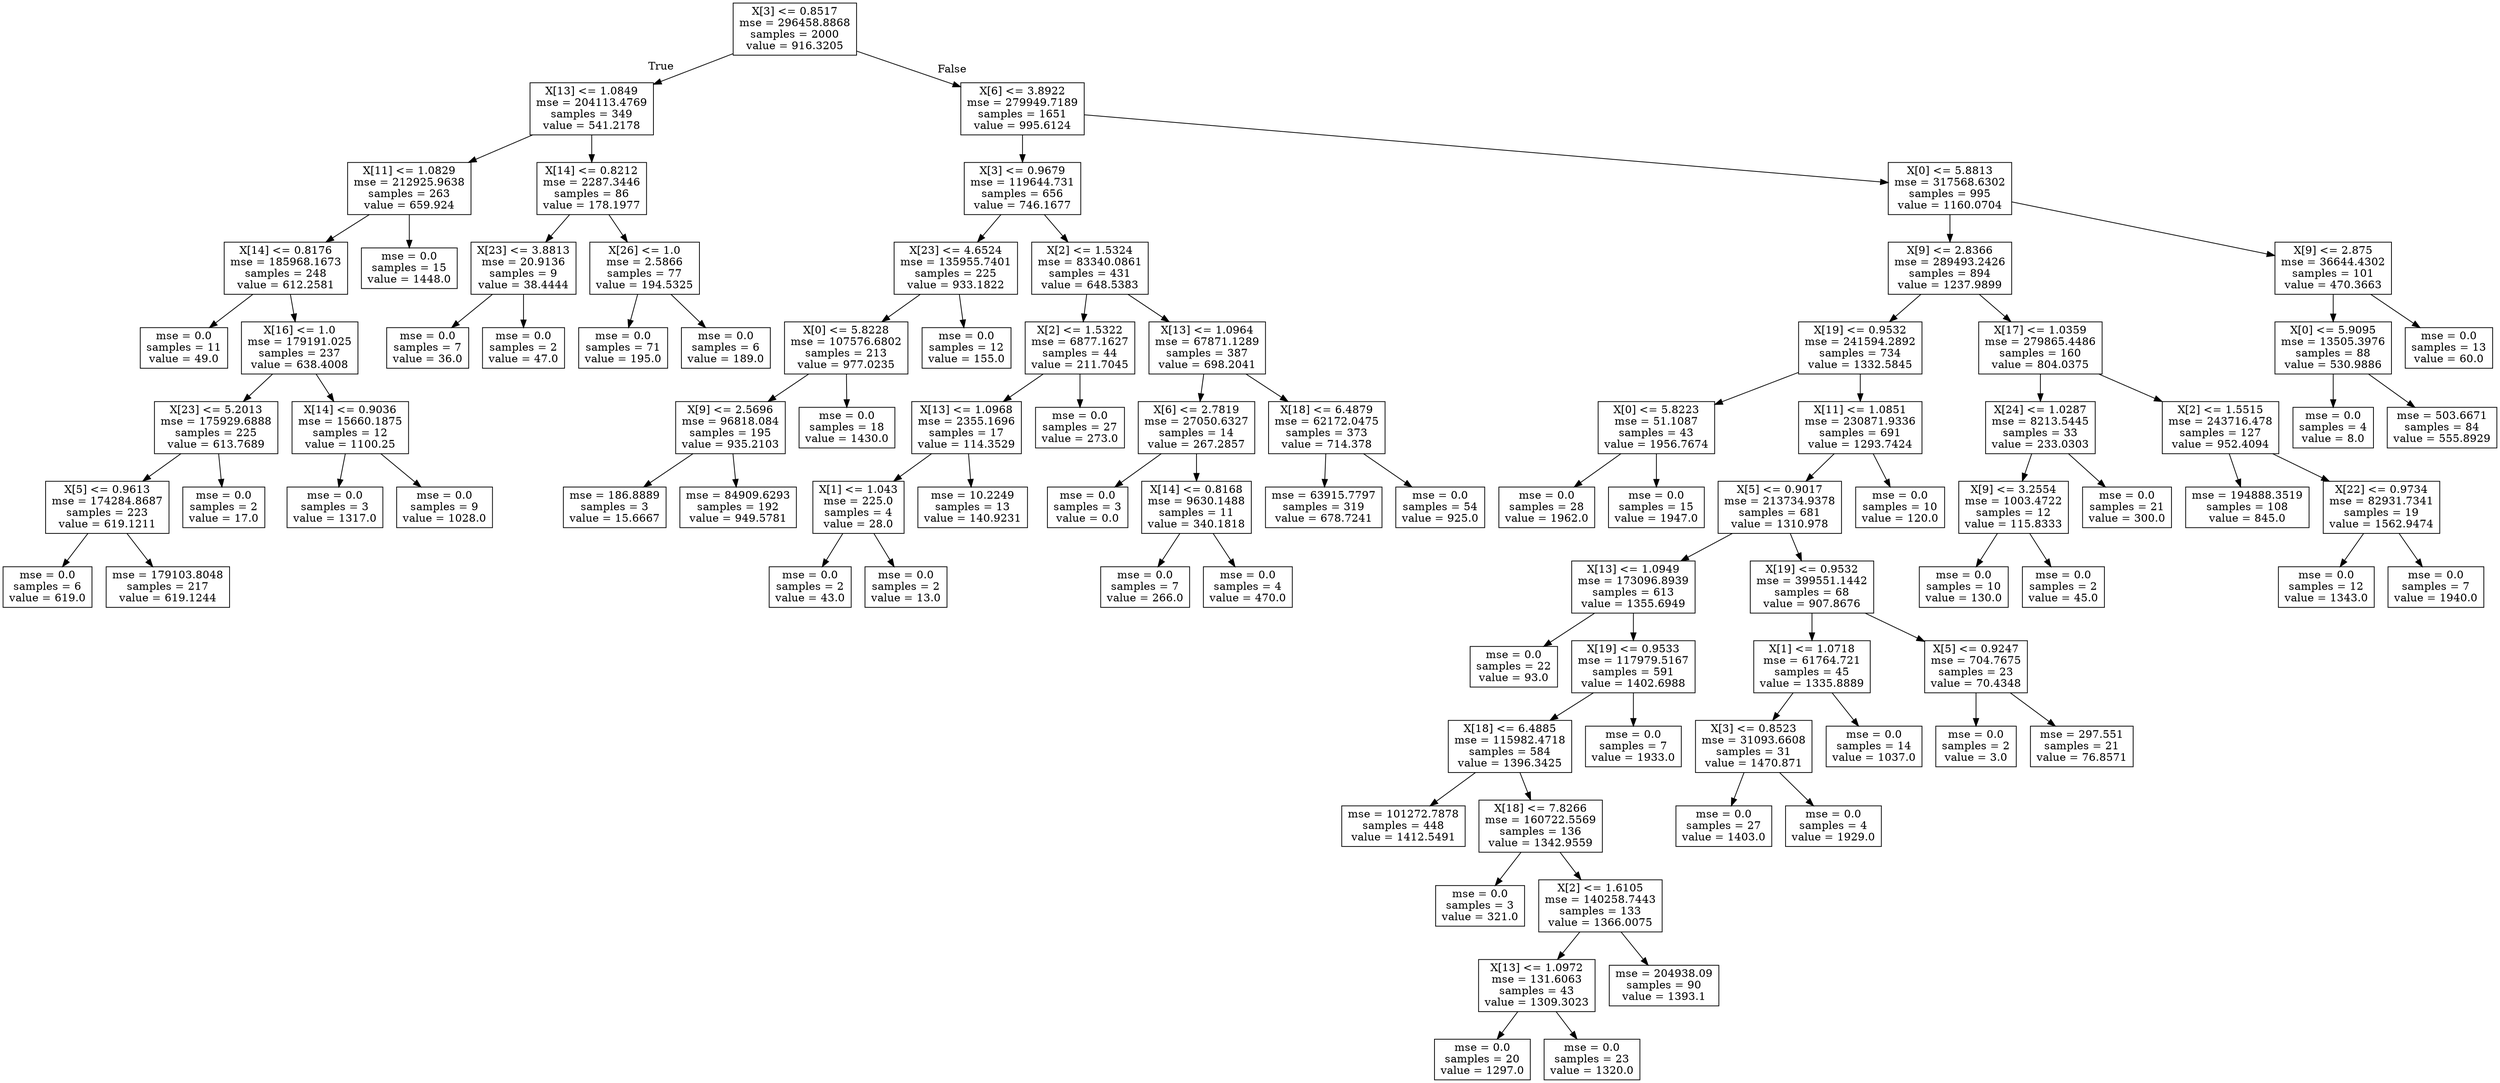 digraph Tree {
node [shape=box] ;
0 [label="X[3] <= 0.8517\nmse = 296458.8868\nsamples = 2000\nvalue = 916.3205"] ;
1 [label="X[13] <= 1.0849\nmse = 204113.4769\nsamples = 349\nvalue = 541.2178"] ;
0 -> 1 [labeldistance=2.5, labelangle=45, headlabel="True"] ;
2 [label="X[11] <= 1.0829\nmse = 212925.9638\nsamples = 263\nvalue = 659.924"] ;
1 -> 2 ;
3 [label="X[14] <= 0.8176\nmse = 185968.1673\nsamples = 248\nvalue = 612.2581"] ;
2 -> 3 ;
4 [label="mse = 0.0\nsamples = 11\nvalue = 49.0"] ;
3 -> 4 ;
5 [label="X[16] <= 1.0\nmse = 179191.025\nsamples = 237\nvalue = 638.4008"] ;
3 -> 5 ;
6 [label="X[23] <= 5.2013\nmse = 175929.6888\nsamples = 225\nvalue = 613.7689"] ;
5 -> 6 ;
7 [label="X[5] <= 0.9613\nmse = 174284.8687\nsamples = 223\nvalue = 619.1211"] ;
6 -> 7 ;
8 [label="mse = 0.0\nsamples = 6\nvalue = 619.0"] ;
7 -> 8 ;
9 [label="mse = 179103.8048\nsamples = 217\nvalue = 619.1244"] ;
7 -> 9 ;
10 [label="mse = 0.0\nsamples = 2\nvalue = 17.0"] ;
6 -> 10 ;
11 [label="X[14] <= 0.9036\nmse = 15660.1875\nsamples = 12\nvalue = 1100.25"] ;
5 -> 11 ;
12 [label="mse = 0.0\nsamples = 3\nvalue = 1317.0"] ;
11 -> 12 ;
13 [label="mse = 0.0\nsamples = 9\nvalue = 1028.0"] ;
11 -> 13 ;
14 [label="mse = 0.0\nsamples = 15\nvalue = 1448.0"] ;
2 -> 14 ;
15 [label="X[14] <= 0.8212\nmse = 2287.3446\nsamples = 86\nvalue = 178.1977"] ;
1 -> 15 ;
16 [label="X[23] <= 3.8813\nmse = 20.9136\nsamples = 9\nvalue = 38.4444"] ;
15 -> 16 ;
17 [label="mse = 0.0\nsamples = 7\nvalue = 36.0"] ;
16 -> 17 ;
18 [label="mse = 0.0\nsamples = 2\nvalue = 47.0"] ;
16 -> 18 ;
19 [label="X[26] <= 1.0\nmse = 2.5866\nsamples = 77\nvalue = 194.5325"] ;
15 -> 19 ;
20 [label="mse = 0.0\nsamples = 71\nvalue = 195.0"] ;
19 -> 20 ;
21 [label="mse = 0.0\nsamples = 6\nvalue = 189.0"] ;
19 -> 21 ;
22 [label="X[6] <= 3.8922\nmse = 279949.7189\nsamples = 1651\nvalue = 995.6124"] ;
0 -> 22 [labeldistance=2.5, labelangle=-45, headlabel="False"] ;
23 [label="X[3] <= 0.9679\nmse = 119644.731\nsamples = 656\nvalue = 746.1677"] ;
22 -> 23 ;
24 [label="X[23] <= 4.6524\nmse = 135955.7401\nsamples = 225\nvalue = 933.1822"] ;
23 -> 24 ;
25 [label="X[0] <= 5.8228\nmse = 107576.6802\nsamples = 213\nvalue = 977.0235"] ;
24 -> 25 ;
26 [label="X[9] <= 2.5696\nmse = 96818.084\nsamples = 195\nvalue = 935.2103"] ;
25 -> 26 ;
27 [label="mse = 186.8889\nsamples = 3\nvalue = 15.6667"] ;
26 -> 27 ;
28 [label="mse = 84909.6293\nsamples = 192\nvalue = 949.5781"] ;
26 -> 28 ;
29 [label="mse = 0.0\nsamples = 18\nvalue = 1430.0"] ;
25 -> 29 ;
30 [label="mse = 0.0\nsamples = 12\nvalue = 155.0"] ;
24 -> 30 ;
31 [label="X[2] <= 1.5324\nmse = 83340.0861\nsamples = 431\nvalue = 648.5383"] ;
23 -> 31 ;
32 [label="X[2] <= 1.5322\nmse = 6877.1627\nsamples = 44\nvalue = 211.7045"] ;
31 -> 32 ;
33 [label="X[13] <= 1.0968\nmse = 2355.1696\nsamples = 17\nvalue = 114.3529"] ;
32 -> 33 ;
34 [label="X[1] <= 1.043\nmse = 225.0\nsamples = 4\nvalue = 28.0"] ;
33 -> 34 ;
35 [label="mse = 0.0\nsamples = 2\nvalue = 43.0"] ;
34 -> 35 ;
36 [label="mse = 0.0\nsamples = 2\nvalue = 13.0"] ;
34 -> 36 ;
37 [label="mse = 10.2249\nsamples = 13\nvalue = 140.9231"] ;
33 -> 37 ;
38 [label="mse = 0.0\nsamples = 27\nvalue = 273.0"] ;
32 -> 38 ;
39 [label="X[13] <= 1.0964\nmse = 67871.1289\nsamples = 387\nvalue = 698.2041"] ;
31 -> 39 ;
40 [label="X[6] <= 2.7819\nmse = 27050.6327\nsamples = 14\nvalue = 267.2857"] ;
39 -> 40 ;
41 [label="mse = 0.0\nsamples = 3\nvalue = 0.0"] ;
40 -> 41 ;
42 [label="X[14] <= 0.8168\nmse = 9630.1488\nsamples = 11\nvalue = 340.1818"] ;
40 -> 42 ;
43 [label="mse = 0.0\nsamples = 7\nvalue = 266.0"] ;
42 -> 43 ;
44 [label="mse = 0.0\nsamples = 4\nvalue = 470.0"] ;
42 -> 44 ;
45 [label="X[18] <= 6.4879\nmse = 62172.0475\nsamples = 373\nvalue = 714.378"] ;
39 -> 45 ;
46 [label="mse = 63915.7797\nsamples = 319\nvalue = 678.7241"] ;
45 -> 46 ;
47 [label="mse = 0.0\nsamples = 54\nvalue = 925.0"] ;
45 -> 47 ;
48 [label="X[0] <= 5.8813\nmse = 317568.6302\nsamples = 995\nvalue = 1160.0704"] ;
22 -> 48 ;
49 [label="X[9] <= 2.8366\nmse = 289493.2426\nsamples = 894\nvalue = 1237.9899"] ;
48 -> 49 ;
50 [label="X[19] <= 0.9532\nmse = 241594.2892\nsamples = 734\nvalue = 1332.5845"] ;
49 -> 50 ;
51 [label="X[0] <= 5.8223\nmse = 51.1087\nsamples = 43\nvalue = 1956.7674"] ;
50 -> 51 ;
52 [label="mse = 0.0\nsamples = 28\nvalue = 1962.0"] ;
51 -> 52 ;
53 [label="mse = 0.0\nsamples = 15\nvalue = 1947.0"] ;
51 -> 53 ;
54 [label="X[11] <= 1.0851\nmse = 230871.9336\nsamples = 691\nvalue = 1293.7424"] ;
50 -> 54 ;
55 [label="X[5] <= 0.9017\nmse = 213734.9378\nsamples = 681\nvalue = 1310.978"] ;
54 -> 55 ;
56 [label="X[13] <= 1.0949\nmse = 173096.8939\nsamples = 613\nvalue = 1355.6949"] ;
55 -> 56 ;
57 [label="mse = 0.0\nsamples = 22\nvalue = 93.0"] ;
56 -> 57 ;
58 [label="X[19] <= 0.9533\nmse = 117979.5167\nsamples = 591\nvalue = 1402.6988"] ;
56 -> 58 ;
59 [label="X[18] <= 6.4885\nmse = 115982.4718\nsamples = 584\nvalue = 1396.3425"] ;
58 -> 59 ;
60 [label="mse = 101272.7878\nsamples = 448\nvalue = 1412.5491"] ;
59 -> 60 ;
61 [label="X[18] <= 7.8266\nmse = 160722.5569\nsamples = 136\nvalue = 1342.9559"] ;
59 -> 61 ;
62 [label="mse = 0.0\nsamples = 3\nvalue = 321.0"] ;
61 -> 62 ;
63 [label="X[2] <= 1.6105\nmse = 140258.7443\nsamples = 133\nvalue = 1366.0075"] ;
61 -> 63 ;
64 [label="X[13] <= 1.0972\nmse = 131.6063\nsamples = 43\nvalue = 1309.3023"] ;
63 -> 64 ;
65 [label="mse = 0.0\nsamples = 20\nvalue = 1297.0"] ;
64 -> 65 ;
66 [label="mse = 0.0\nsamples = 23\nvalue = 1320.0"] ;
64 -> 66 ;
67 [label="mse = 204938.09\nsamples = 90\nvalue = 1393.1"] ;
63 -> 67 ;
68 [label="mse = 0.0\nsamples = 7\nvalue = 1933.0"] ;
58 -> 68 ;
69 [label="X[19] <= 0.9532\nmse = 399551.1442\nsamples = 68\nvalue = 907.8676"] ;
55 -> 69 ;
70 [label="X[1] <= 1.0718\nmse = 61764.721\nsamples = 45\nvalue = 1335.8889"] ;
69 -> 70 ;
71 [label="X[3] <= 0.8523\nmse = 31093.6608\nsamples = 31\nvalue = 1470.871"] ;
70 -> 71 ;
72 [label="mse = 0.0\nsamples = 27\nvalue = 1403.0"] ;
71 -> 72 ;
73 [label="mse = 0.0\nsamples = 4\nvalue = 1929.0"] ;
71 -> 73 ;
74 [label="mse = 0.0\nsamples = 14\nvalue = 1037.0"] ;
70 -> 74 ;
75 [label="X[5] <= 0.9247\nmse = 704.7675\nsamples = 23\nvalue = 70.4348"] ;
69 -> 75 ;
76 [label="mse = 0.0\nsamples = 2\nvalue = 3.0"] ;
75 -> 76 ;
77 [label="mse = 297.551\nsamples = 21\nvalue = 76.8571"] ;
75 -> 77 ;
78 [label="mse = 0.0\nsamples = 10\nvalue = 120.0"] ;
54 -> 78 ;
79 [label="X[17] <= 1.0359\nmse = 279865.4486\nsamples = 160\nvalue = 804.0375"] ;
49 -> 79 ;
80 [label="X[24] <= 1.0287\nmse = 8213.5445\nsamples = 33\nvalue = 233.0303"] ;
79 -> 80 ;
81 [label="X[9] <= 3.2554\nmse = 1003.4722\nsamples = 12\nvalue = 115.8333"] ;
80 -> 81 ;
82 [label="mse = 0.0\nsamples = 10\nvalue = 130.0"] ;
81 -> 82 ;
83 [label="mse = 0.0\nsamples = 2\nvalue = 45.0"] ;
81 -> 83 ;
84 [label="mse = 0.0\nsamples = 21\nvalue = 300.0"] ;
80 -> 84 ;
85 [label="X[2] <= 1.5515\nmse = 243716.478\nsamples = 127\nvalue = 952.4094"] ;
79 -> 85 ;
86 [label="mse = 194888.3519\nsamples = 108\nvalue = 845.0"] ;
85 -> 86 ;
87 [label="X[22] <= 0.9734\nmse = 82931.7341\nsamples = 19\nvalue = 1562.9474"] ;
85 -> 87 ;
88 [label="mse = 0.0\nsamples = 12\nvalue = 1343.0"] ;
87 -> 88 ;
89 [label="mse = 0.0\nsamples = 7\nvalue = 1940.0"] ;
87 -> 89 ;
90 [label="X[9] <= 2.875\nmse = 36644.4302\nsamples = 101\nvalue = 470.3663"] ;
48 -> 90 ;
91 [label="X[0] <= 5.9095\nmse = 13505.3976\nsamples = 88\nvalue = 530.9886"] ;
90 -> 91 ;
92 [label="mse = 0.0\nsamples = 4\nvalue = 8.0"] ;
91 -> 92 ;
93 [label="mse = 503.6671\nsamples = 84\nvalue = 555.8929"] ;
91 -> 93 ;
94 [label="mse = 0.0\nsamples = 13\nvalue = 60.0"] ;
90 -> 94 ;
}